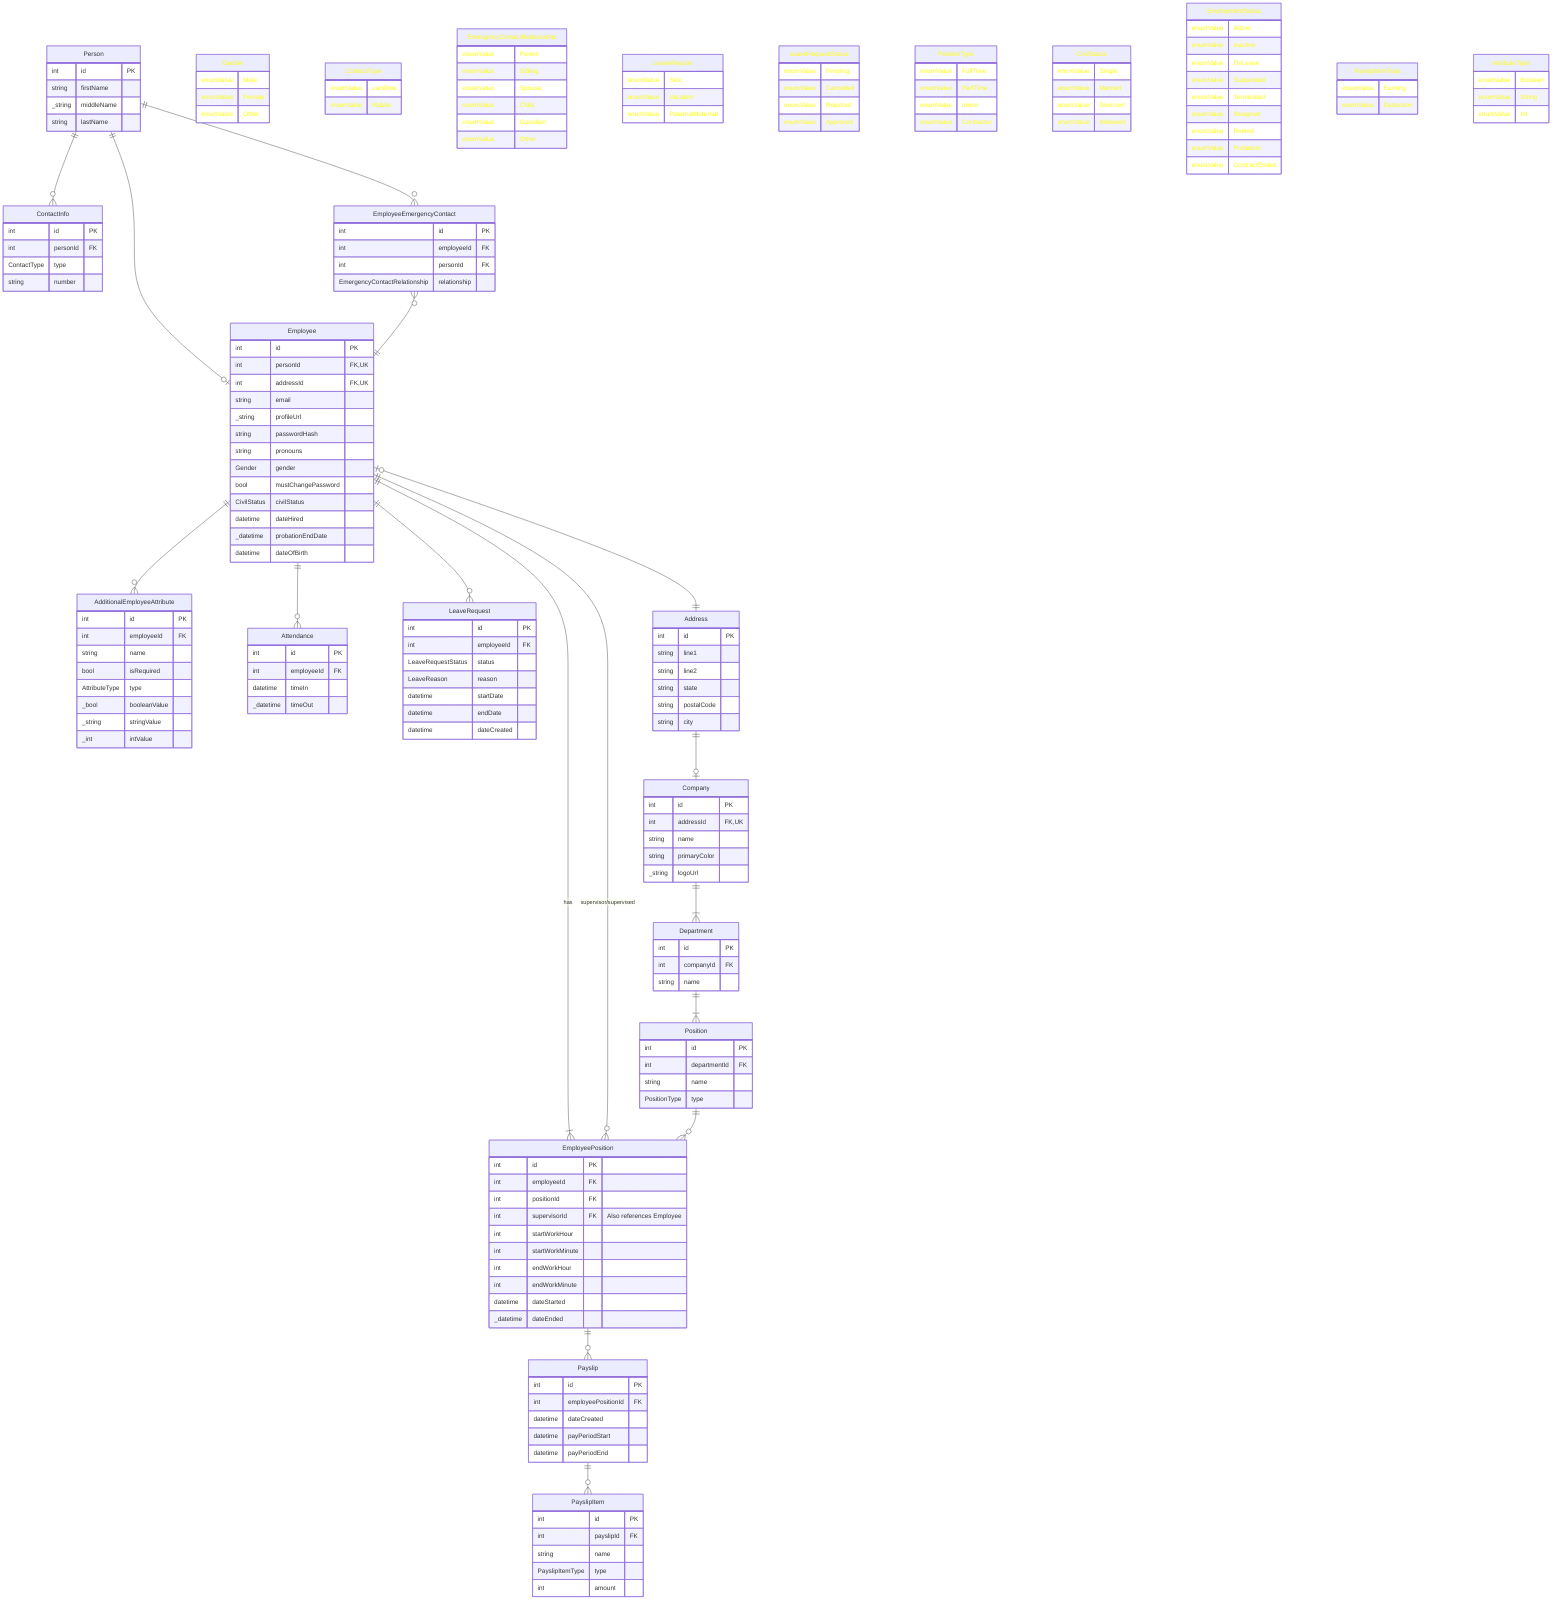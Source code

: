%% Paste this entire thing on http://mermaid.live to visualize this database design

%% ---
%% config:
%%   layout: elk
%%   elk:
%%     nodePlacementStrategy: LINEAR_SEGMENTS
%% ---
erDiagram

Person ||--o{ ContactInfo : ""
Person ||--o{ EmployeeEmergencyContact : ""
Person ||--o| Employee : ""

EmployeeEmergencyContact }o--|| Employee : ""

Employee ||--o{ AdditionalEmployeeAttribute : ""
Employee ||--o{ Attendance : ""
Employee ||--o{ LeaveRequest : ""
Employee |o--|| Address : ""
Employee ||--|{ EmployeePosition : "has"
Employee ||--o{ EmployeePosition : "supervisor/supervised"

Address ||--o| Company : ""

Company ||--|{ Department : ""
Department ||--|{ Position : ""
Position ||--o{ EmployeePosition : ""

EmployeePosition ||--o{ Payslip : ""
Payslip ||--o{ PayslipItem : ""

%% Note: If a datatype has an underscore (_) in front, that means it's nullable

Person {
    int id PK
    string firstName
    _string middleName
    string lastName
}

Employee {
    int id PK
    int personId FK,UK
    int addressId FK,UK
    string email
    _string profileUrl
    string passwordHash
    string pronouns
    Gender gender
    bool mustChangePassword
    CivilStatus civilStatus
    datetime dateHired
    _datetime probationEndDate
    datetime dateOfBirth
}

AdditionalEmployeeAttribute {
    int id PK
    int employeeId FK
    string name
    bool isRequired
    AttributeType type
    _bool booleanValue
    _string stringValue
    _int intValue
}

Address {
    int id PK
    string line1
    string line2
    string state
    string postalCode
    string city
}

Company {
    int id PK
    int addressId FK,UK
    string name
    string primaryColor
    _string logoUrl
}

Department {
    int id PK
    int companyId FK
    string name
}

Position {
    int id PK
    int departmentId FK
    string name
    PositionType type
}

EmployeePosition {
    int id PK
    int employeeId FK
    int positionId FK
    int supervisorId FK "Also references Employee"
    int startWorkHour
    int startWorkMinute
    int endWorkHour
    int endWorkMinute
    datetime dateStarted
    _datetime dateEnded
}

Attendance {
    int id PK
    int employeeId FK
    datetime timeIn
    _datetime timeOut
}

LeaveRequest {
    int id PK
    int employeeId FK
    LeaveRequestStatus status
    LeaveReason reason
    datetime startDate
    datetime endDate
    datetime dateCreated
}

ContactInfo {
    int id PK
    int personId FK
    ContactType type
    string number
}

EmployeeEmergencyContact {
    int id PK
    int employeeId FK
    int personId FK
    EmergencyContactRelationship relationship
}

Payslip {
    int id PK
    int employeePositionId FK
    datetime dateCreated
    datetime payPeriodStart
    datetime payPeriodEnd
}

PayslipItem {
    int id PK
    int payslipId FK
    string name
    PayslipItemType type
    int amount
}

Gender:::Enum {
    enumValue Male
    enumValue Female
    enumValue Other
}

ContactType:::Enum {
    enumValue Landline
    enumValue Mobile
}

EmergencyContactRelationship:::Enum {
    enumValue Parent
    enumValue Sibling
    enumValue Spouse
    enumValue Child
    enumValue Guardian
    enumValue Other
}

LeaveReason:::Enum {
    enumValue Sick
    enumValue Vacation
    enumValue PaternalMaternal
}

LeaveRequestStatus:::Enum {
    enumValue Pending
    enumValue Cancelled
    enumValue Rejected
    enumValue Approved
}

PositionType:::Enum {
    enumValue FullTime
    enumValue PartTime
    enumValue Intern
    enumValue Contractor
}

CivilStatus:::Enum {
  enumValue Single
  enumValue Married
  enumValue Divorced
  enumValue Widowed
}

EmploymentStatus:::Enum {
  enumValue Active
  enumValue Inactive
  enumValue OnLeave
  enumValue Suspended
  enumValue Terminated
  enumValue Resigned
  enumValue Retired
  enumValue Probation
  enumValue ContractEnded
}

PayslipItemType:::Enum {
    enumValue Earning
    enumValue Deduction
}

AttributeType:::Enum {
    enumValue Boolean
    enumValue String
    enumValue Int
}

classdef Enum color:#ff0